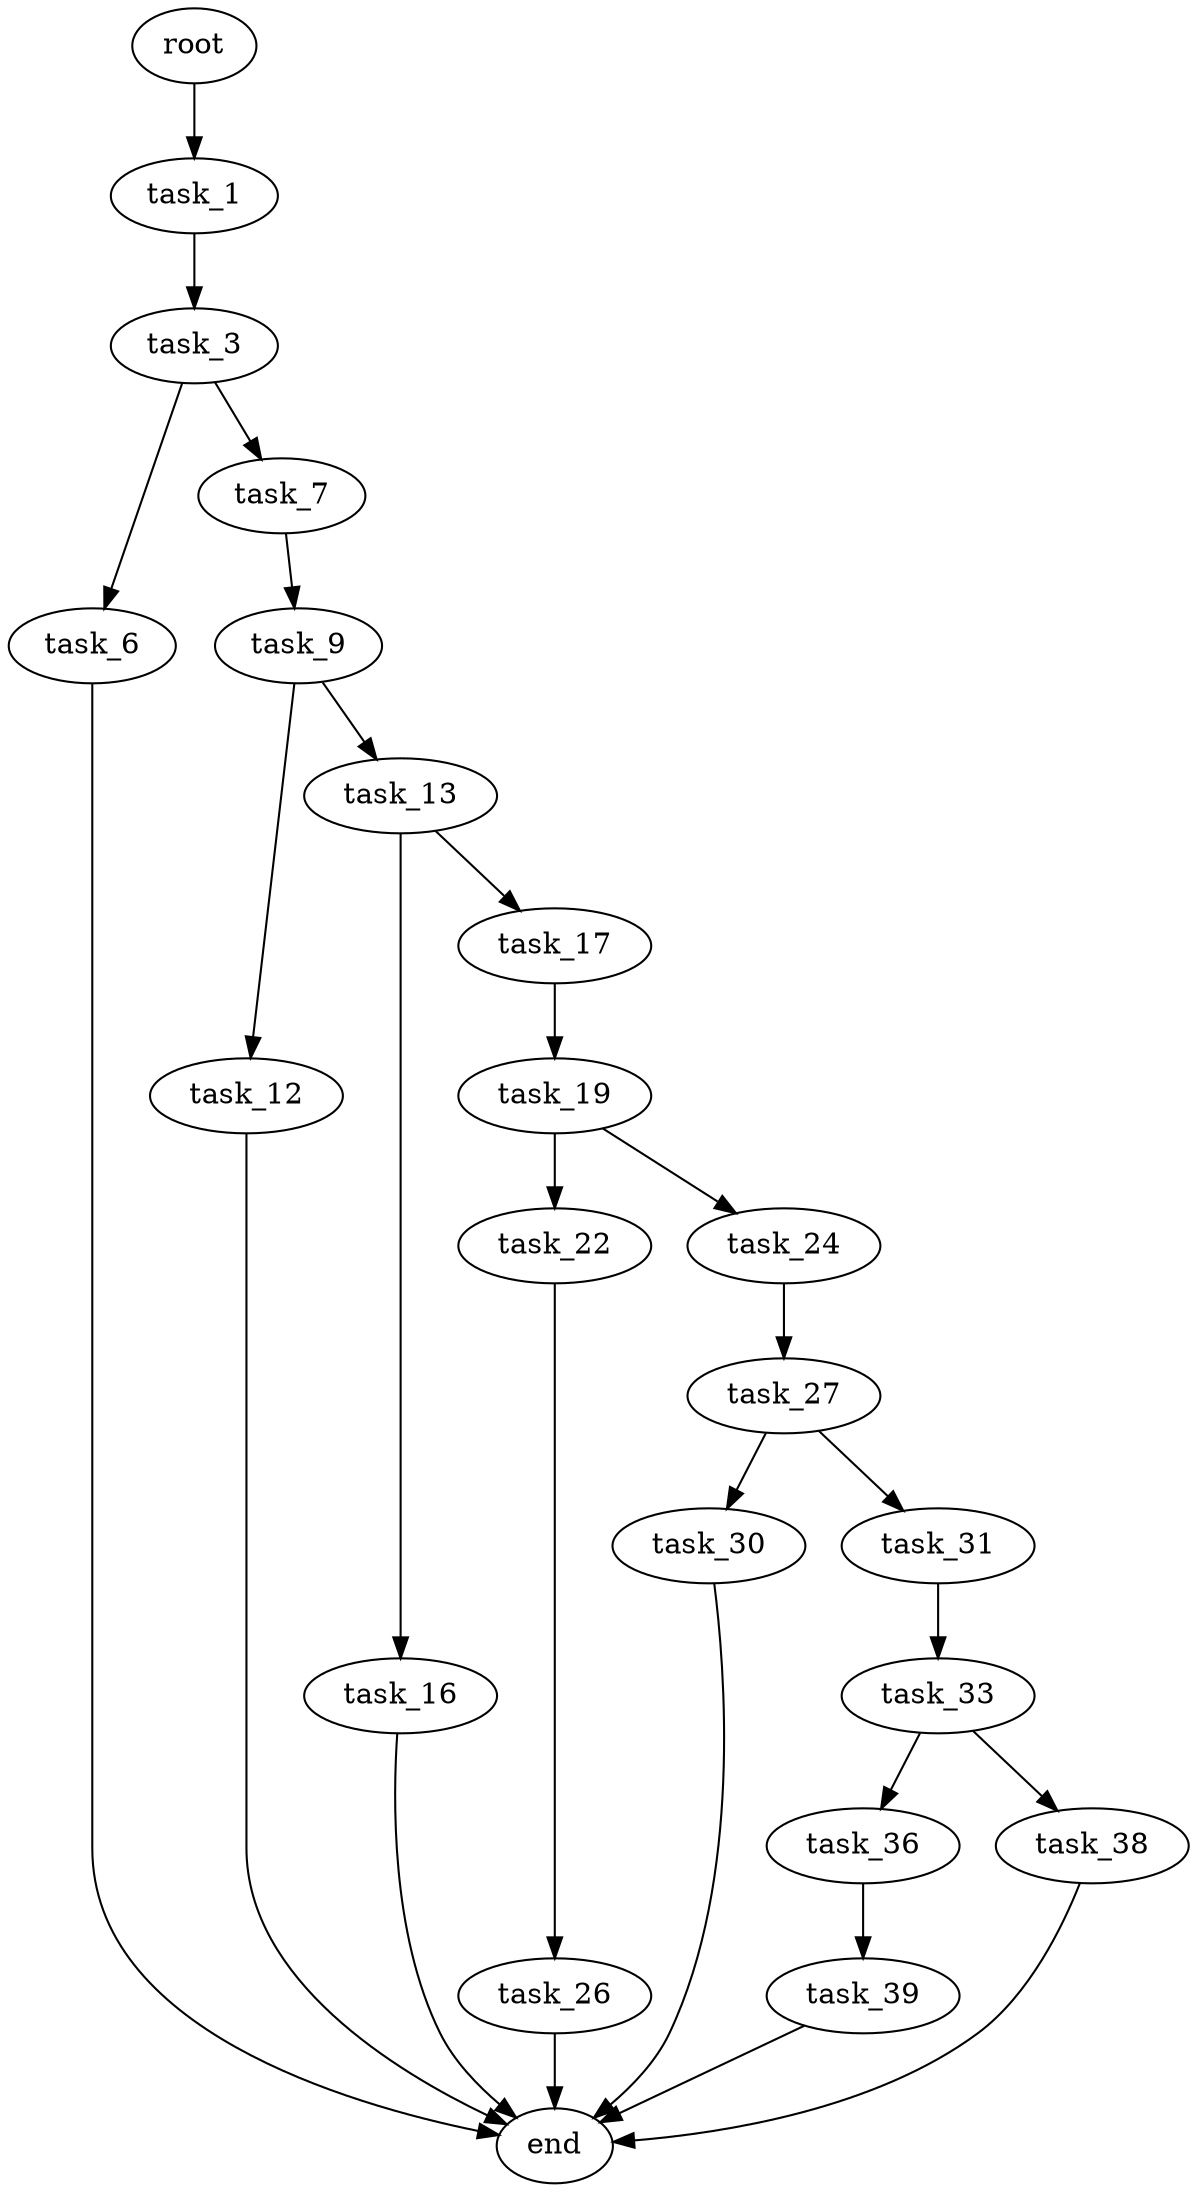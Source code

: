 digraph G {
  root [size="0.000000"];
  task_1 [size="3186675837.000000"];
  task_3 [size="894683632726.000000"];
  task_6 [size="782757789696.000000"];
  task_7 [size="368293445632.000000"];
  task_9 [size="18656502472.000000"];
  task_12 [size="1073741824000.000000"];
  task_13 [size="52978875904.000000"];
  task_16 [size="1212703600.000000"];
  task_17 [size="102595077540.000000"];
  task_19 [size="3858769577.000000"];
  task_22 [size="1073741824000.000000"];
  task_24 [size="13414334267.000000"];
  task_26 [size="372679720774.000000"];
  task_27 [size="28991029248.000000"];
  task_30 [size="231928233984.000000"];
  task_31 [size="8042348750.000000"];
  task_33 [size="9464370015.000000"];
  task_36 [size="478578480663.000000"];
  task_38 [size="28991029248.000000"];
  task_39 [size="1102792870372.000000"];
  end [size="0.000000"];

  root -> task_1 [size="1.000000"];
  task_1 -> task_3 [size="75497472.000000"];
  task_3 -> task_6 [size="679477248.000000"];
  task_3 -> task_7 [size="679477248.000000"];
  task_6 -> end [size="1.000000"];
  task_7 -> task_9 [size="411041792.000000"];
  task_9 -> task_12 [size="301989888.000000"];
  task_9 -> task_13 [size="301989888.000000"];
  task_12 -> end [size="1.000000"];
  task_13 -> task_16 [size="838860800.000000"];
  task_13 -> task_17 [size="838860800.000000"];
  task_16 -> end [size="1.000000"];
  task_17 -> task_19 [size="75497472.000000"];
  task_19 -> task_22 [size="209715200.000000"];
  task_19 -> task_24 [size="209715200.000000"];
  task_22 -> task_26 [size="838860800.000000"];
  task_24 -> task_27 [size="536870912.000000"];
  task_26 -> end [size="1.000000"];
  task_27 -> task_30 [size="75497472.000000"];
  task_27 -> task_31 [size="75497472.000000"];
  task_30 -> end [size="1.000000"];
  task_31 -> task_33 [size="33554432.000000"];
  task_33 -> task_36 [size="209715200.000000"];
  task_33 -> task_38 [size="209715200.000000"];
  task_36 -> task_39 [size="301989888.000000"];
  task_38 -> end [size="1.000000"];
  task_39 -> end [size="1.000000"];
}
